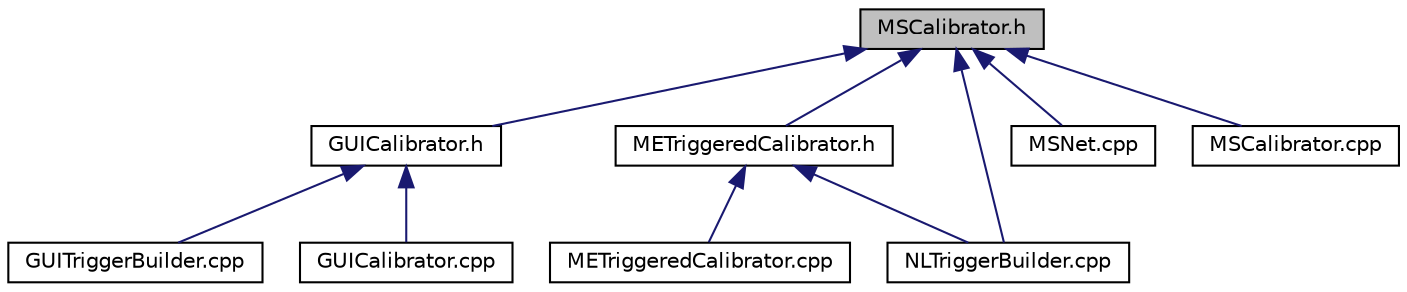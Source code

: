 digraph "MSCalibrator.h"
{
  edge [fontname="Helvetica",fontsize="10",labelfontname="Helvetica",labelfontsize="10"];
  node [fontname="Helvetica",fontsize="10",shape=record];
  Node86 [label="MSCalibrator.h",height=0.2,width=0.4,color="black", fillcolor="grey75", style="filled", fontcolor="black"];
  Node86 -> Node87 [dir="back",color="midnightblue",fontsize="10",style="solid",fontname="Helvetica"];
  Node87 [label="GUICalibrator.h",height=0.2,width=0.4,color="black", fillcolor="white", style="filled",URL="$d2/d80/_g_u_i_calibrator_8h.html"];
  Node87 -> Node88 [dir="back",color="midnightblue",fontsize="10",style="solid",fontname="Helvetica"];
  Node88 [label="GUITriggerBuilder.cpp",height=0.2,width=0.4,color="black", fillcolor="white", style="filled",URL="$d8/d86/_g_u_i_trigger_builder_8cpp.html"];
  Node87 -> Node89 [dir="back",color="midnightblue",fontsize="10",style="solid",fontname="Helvetica"];
  Node89 [label="GUICalibrator.cpp",height=0.2,width=0.4,color="black", fillcolor="white", style="filled",URL="$d9/dde/_g_u_i_calibrator_8cpp.html"];
  Node86 -> Node90 [dir="back",color="midnightblue",fontsize="10",style="solid",fontname="Helvetica"];
  Node90 [label="METriggeredCalibrator.h",height=0.2,width=0.4,color="black", fillcolor="white", style="filled",URL="$d4/dff/_m_e_triggered_calibrator_8h.html"];
  Node90 -> Node91 [dir="back",color="midnightblue",fontsize="10",style="solid",fontname="Helvetica"];
  Node91 [label="METriggeredCalibrator.cpp",height=0.2,width=0.4,color="black", fillcolor="white", style="filled",URL="$de/df6/_m_e_triggered_calibrator_8cpp.html"];
  Node90 -> Node92 [dir="back",color="midnightblue",fontsize="10",style="solid",fontname="Helvetica"];
  Node92 [label="NLTriggerBuilder.cpp",height=0.2,width=0.4,color="black", fillcolor="white", style="filled",URL="$d1/dbc/_n_l_trigger_builder_8cpp.html"];
  Node86 -> Node93 [dir="back",color="midnightblue",fontsize="10",style="solid",fontname="Helvetica"];
  Node93 [label="MSNet.cpp",height=0.2,width=0.4,color="black", fillcolor="white", style="filled",URL="$d2/d23/_m_s_net_8cpp.html"];
  Node86 -> Node94 [dir="back",color="midnightblue",fontsize="10",style="solid",fontname="Helvetica"];
  Node94 [label="MSCalibrator.cpp",height=0.2,width=0.4,color="black", fillcolor="white", style="filled",URL="$d0/db7/_m_s_calibrator_8cpp.html"];
  Node86 -> Node92 [dir="back",color="midnightblue",fontsize="10",style="solid",fontname="Helvetica"];
}
